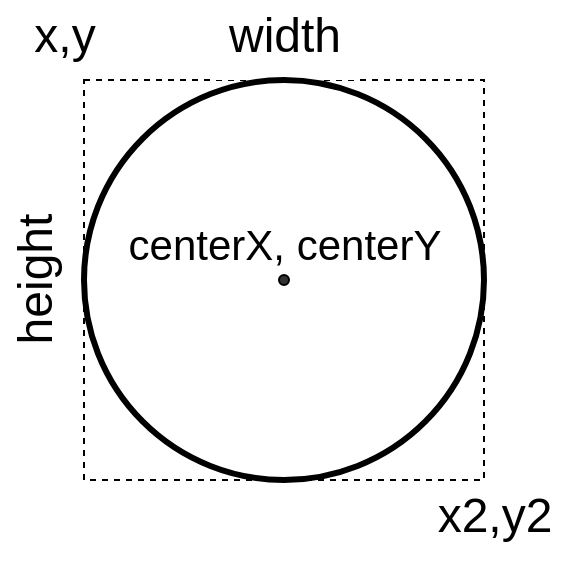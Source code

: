 <mxfile version="16.5.1" type="device"><diagram id="EVLCtf8sz0nmjKRDlPg8" name="Page-1"><mxGraphModel dx="1102" dy="865" grid="1" gridSize="10" guides="1" tooltips="1" connect="1" arrows="1" fold="1" page="1" pageScale="1" pageWidth="827" pageHeight="1169" math="0" shadow="0"><root><mxCell id="0"/><mxCell id="1" parent="0"/><mxCell id="BWzH6_z4CpH2qPS-tLJU-1" value="" style="rounded=0;whiteSpace=wrap;html=1;dashed=1;" parent="1" vertex="1"><mxGeometry x="280" y="240" width="200" height="200" as="geometry"/></mxCell><mxCell id="BWzH6_z4CpH2qPS-tLJU-2" value="" style="ellipse;whiteSpace=wrap;html=1;aspect=fixed;fillColor=#333333;" parent="1" vertex="1"><mxGeometry x="377.5" y="337.5" width="5" height="5" as="geometry"/></mxCell><mxCell id="BWzH6_z4CpH2qPS-tLJU-3" value="x,y" style="text;html=1;resizable=0;autosize=1;align=center;verticalAlign=middle;points=[];fillColor=none;strokeColor=none;rounded=0;fontSize=24;spacingBottom=4;" parent="1" vertex="1"><mxGeometry x="245" y="200" width="50" height="40" as="geometry"/></mxCell><mxCell id="BWzH6_z4CpH2qPS-tLJU-4" value="centerX, centerY" style="text;html=1;resizable=0;autosize=1;align=center;verticalAlign=middle;points=[];fillColor=none;strokeColor=none;rounded=0;fontSize=21;spacingBottom=4;" parent="1" vertex="1"><mxGeometry x="295" y="308.5" width="170" height="30" as="geometry"/></mxCell><mxCell id="BWzH6_z4CpH2qPS-tLJU-5" value="x2,y2" style="text;html=1;resizable=0;autosize=1;align=center;verticalAlign=middle;points=[];fillColor=none;strokeColor=none;rounded=0;fontSize=24;spacingBottom=4;" parent="1" vertex="1"><mxGeometry x="450" y="440" width="70" height="40" as="geometry"/></mxCell><mxCell id="BWzH6_z4CpH2qPS-tLJU-6" value="width" style="text;html=1;resizable=0;autosize=1;align=center;verticalAlign=middle;points=[];fillColor=#FFFFFF;strokeColor=none;rounded=0;fontSize=24;spacingBottom=4;" parent="1" vertex="1"><mxGeometry x="345" y="200" width="70" height="40" as="geometry"/></mxCell><mxCell id="BWzH6_z4CpH2qPS-tLJU-7" value="height" style="text;html=1;resizable=0;autosize=1;align=center;verticalAlign=middle;points=[];fillColor=#FFFFFF;strokeColor=none;rounded=0;fontSize=24;spacingBottom=4;rotation=-90;" parent="1" vertex="1"><mxGeometry x="218" y="320" width="80" height="40" as="geometry"/></mxCell><mxCell id="bnuGWwg6hDLmEhDSzi0C-2" value="" style="ellipse;whiteSpace=wrap;html=1;aspect=fixed;fillColor=none;strokeWidth=3;" parent="1" vertex="1"><mxGeometry x="280" y="240" width="200" height="200" as="geometry"/></mxCell></root></mxGraphModel></diagram></mxfile>